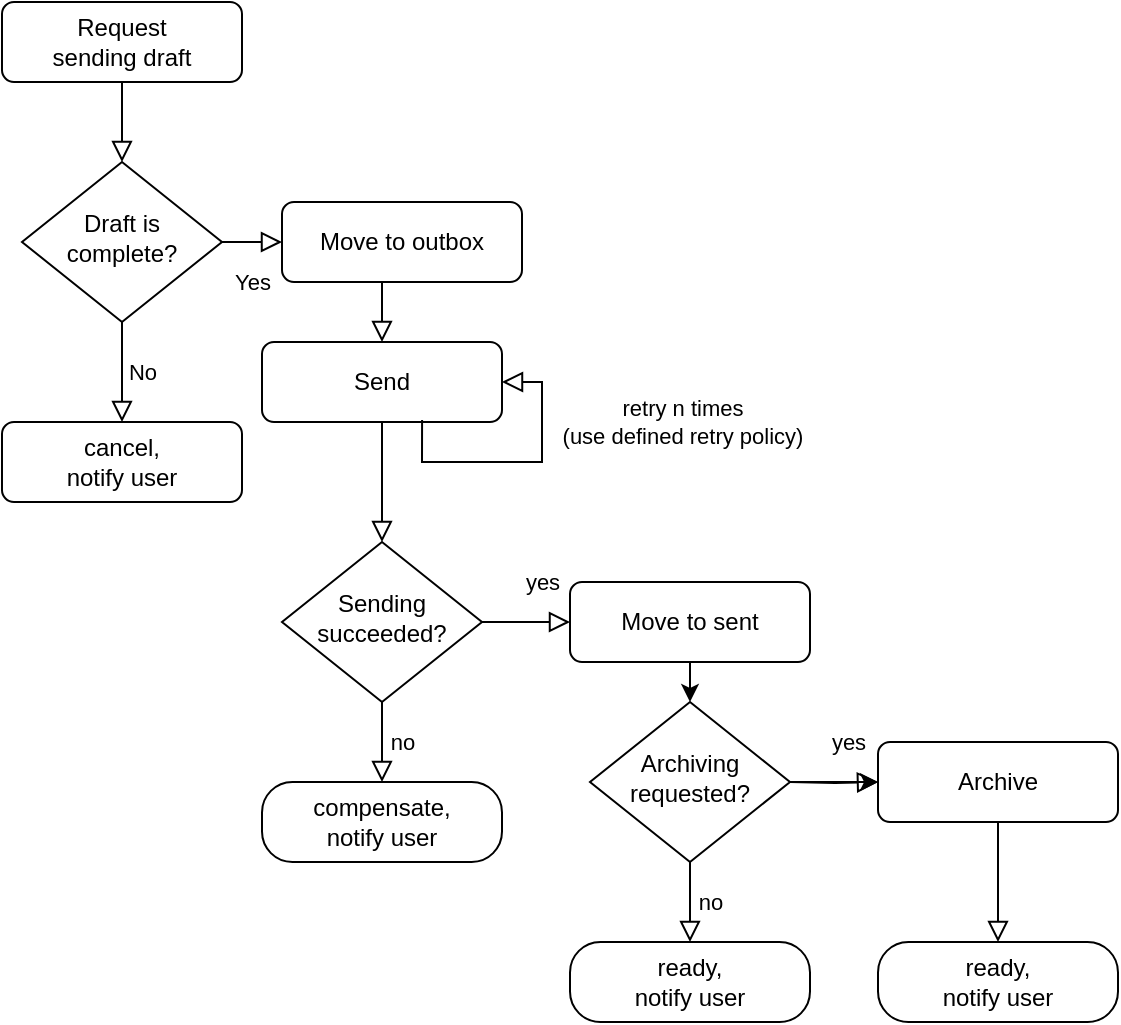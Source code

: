 <mxfile version="15.4.0" type="device"><diagram id="C5RBs43oDa-KdzZeNtuy" name="Page-1"><mxGraphModel dx="946" dy="598" grid="1" gridSize="10" guides="1" tooltips="1" connect="1" arrows="1" fold="1" page="1" pageScale="1" pageWidth="827" pageHeight="1169" math="0" shadow="0"><root><mxCell id="WIyWlLk6GJQsqaUBKTNV-0"/><mxCell id="WIyWlLk6GJQsqaUBKTNV-1" parent="WIyWlLk6GJQsqaUBKTNV-0"/><mxCell id="WIyWlLk6GJQsqaUBKTNV-2" value="" style="rounded=0;html=1;jettySize=auto;orthogonalLoop=1;fontSize=11;endArrow=block;endFill=0;endSize=8;strokeWidth=1;shadow=0;labelBackgroundColor=none;edgeStyle=orthogonalEdgeStyle;" parent="WIyWlLk6GJQsqaUBKTNV-1" source="WIyWlLk6GJQsqaUBKTNV-3" target="WIyWlLk6GJQsqaUBKTNV-6" edge="1"><mxGeometry relative="1" as="geometry"/></mxCell><mxCell id="WIyWlLk6GJQsqaUBKTNV-3" value="Request &lt;br&gt;sending draft" style="rounded=1;whiteSpace=wrap;html=1;fontSize=12;glass=0;strokeWidth=1;shadow=0;" parent="WIyWlLk6GJQsqaUBKTNV-1" vertex="1"><mxGeometry x="70" y="50" width="120" height="40" as="geometry"/></mxCell><mxCell id="WIyWlLk6GJQsqaUBKTNV-4" value="Yes" style="rounded=0;html=1;jettySize=auto;orthogonalLoop=1;fontSize=11;endArrow=block;endFill=0;endSize=8;strokeWidth=1;shadow=0;labelBackgroundColor=none;edgeStyle=orthogonalEdgeStyle;entryX=0;entryY=0.5;entryDx=0;entryDy=0;" parent="WIyWlLk6GJQsqaUBKTNV-1" source="WIyWlLk6GJQsqaUBKTNV-6" target="OQl7FbdZXWMZLSef1zdw-5" edge="1"><mxGeometry y="20" relative="1" as="geometry"><mxPoint as="offset"/></mxGeometry></mxCell><mxCell id="WIyWlLk6GJQsqaUBKTNV-5" value="No" style="edgeStyle=orthogonalEdgeStyle;rounded=0;html=1;jettySize=auto;orthogonalLoop=1;fontSize=11;endArrow=block;endFill=0;endSize=8;strokeWidth=1;shadow=0;labelBackgroundColor=none;" parent="WIyWlLk6GJQsqaUBKTNV-1" source="WIyWlLk6GJQsqaUBKTNV-6" target="WIyWlLk6GJQsqaUBKTNV-7" edge="1"><mxGeometry y="10" relative="1" as="geometry"><mxPoint as="offset"/></mxGeometry></mxCell><mxCell id="WIyWlLk6GJQsqaUBKTNV-6" value="Draft is&lt;br&gt;complete?" style="rhombus;whiteSpace=wrap;html=1;shadow=0;fontFamily=Helvetica;fontSize=12;align=center;strokeWidth=1;spacing=6;spacingTop=-4;" parent="WIyWlLk6GJQsqaUBKTNV-1" vertex="1"><mxGeometry x="80" y="130" width="100" height="80" as="geometry"/></mxCell><mxCell id="WIyWlLk6GJQsqaUBKTNV-7" value="cancel, &lt;br&gt;notify user" style="rounded=1;whiteSpace=wrap;html=1;fontSize=12;glass=0;strokeWidth=1;shadow=0;" parent="WIyWlLk6GJQsqaUBKTNV-1" vertex="1"><mxGeometry x="70" y="260" width="120" height="40" as="geometry"/></mxCell><mxCell id="WIyWlLk6GJQsqaUBKTNV-8" value="yes" style="rounded=0;html=1;jettySize=auto;orthogonalLoop=1;fontSize=11;endArrow=block;endFill=0;endSize=8;strokeWidth=1;shadow=0;labelBackgroundColor=none;edgeStyle=orthogonalEdgeStyle;" parent="WIyWlLk6GJQsqaUBKTNV-1" source="WIyWlLk6GJQsqaUBKTNV-10" target="WIyWlLk6GJQsqaUBKTNV-11" edge="1"><mxGeometry x="0.333" y="20" relative="1" as="geometry"><mxPoint as="offset"/></mxGeometry></mxCell><mxCell id="WIyWlLk6GJQsqaUBKTNV-9" value="no" style="edgeStyle=orthogonalEdgeStyle;rounded=0;html=1;jettySize=auto;orthogonalLoop=1;fontSize=11;endArrow=block;endFill=0;endSize=8;strokeWidth=1;shadow=0;labelBackgroundColor=none;entryX=0.5;entryY=0;entryDx=0;entryDy=0;" parent="WIyWlLk6GJQsqaUBKTNV-1" source="WIyWlLk6GJQsqaUBKTNV-10" target="WIyWlLk6GJQsqaUBKTNV-12" edge="1"><mxGeometry y="10" relative="1" as="geometry"><mxPoint as="offset"/><mxPoint x="260" y="450" as="targetPoint"/></mxGeometry></mxCell><mxCell id="WIyWlLk6GJQsqaUBKTNV-10" value="Sending&lt;br&gt;succeeded?" style="rhombus;whiteSpace=wrap;html=1;shadow=0;fontFamily=Helvetica;fontSize=12;align=center;strokeWidth=1;spacing=6;spacingTop=-4;" parent="WIyWlLk6GJQsqaUBKTNV-1" vertex="1"><mxGeometry x="210" y="320" width="100" height="80" as="geometry"/></mxCell><mxCell id="OQl7FbdZXWMZLSef1zdw-12" style="edgeStyle=orthogonalEdgeStyle;rounded=0;orthogonalLoop=1;jettySize=auto;html=1;exitX=0.5;exitY=1;exitDx=0;exitDy=0;entryX=0.5;entryY=0;entryDx=0;entryDy=0;" edge="1" parent="WIyWlLk6GJQsqaUBKTNV-1" source="WIyWlLk6GJQsqaUBKTNV-11" target="OQl7FbdZXWMZLSef1zdw-10"><mxGeometry relative="1" as="geometry"/></mxCell><mxCell id="WIyWlLk6GJQsqaUBKTNV-11" value="Move to sent" style="rounded=1;whiteSpace=wrap;html=1;fontSize=12;glass=0;strokeWidth=1;shadow=0;" parent="WIyWlLk6GJQsqaUBKTNV-1" vertex="1"><mxGeometry x="354" y="340" width="120" height="40" as="geometry"/></mxCell><mxCell id="WIyWlLk6GJQsqaUBKTNV-12" value="compensate,&lt;br&gt;notify user" style="rounded=1;whiteSpace=wrap;html=1;fontSize=12;glass=0;strokeWidth=1;shadow=0;arcSize=38;" parent="WIyWlLk6GJQsqaUBKTNV-1" vertex="1"><mxGeometry x="200" y="440" width="120" height="40" as="geometry"/></mxCell><mxCell id="OQl7FbdZXWMZLSef1zdw-0" value="Send" style="rounded=1;whiteSpace=wrap;html=1;fontSize=12;glass=0;strokeWidth=1;shadow=0;" vertex="1" parent="WIyWlLk6GJQsqaUBKTNV-1"><mxGeometry x="200" y="220" width="120" height="40" as="geometry"/></mxCell><mxCell id="OQl7FbdZXWMZLSef1zdw-2" value="" style="rounded=0;html=1;jettySize=auto;orthogonalLoop=1;fontSize=11;endArrow=block;endFill=0;endSize=8;strokeWidth=1;shadow=0;labelBackgroundColor=none;edgeStyle=orthogonalEdgeStyle;entryX=0.5;entryY=0;entryDx=0;entryDy=0;exitX=0.5;exitY=1;exitDx=0;exitDy=0;" edge="1" parent="WIyWlLk6GJQsqaUBKTNV-1" source="OQl7FbdZXWMZLSef1zdw-0" target="WIyWlLk6GJQsqaUBKTNV-10"><mxGeometry relative="1" as="geometry"><mxPoint x="270" y="50" as="sourcePoint"/><mxPoint x="270" y="100" as="targetPoint"/></mxGeometry></mxCell><mxCell id="OQl7FbdZXWMZLSef1zdw-3" value="" style="rounded=0;html=1;jettySize=auto;orthogonalLoop=1;fontSize=11;endArrow=block;endFill=0;endSize=8;strokeWidth=1;shadow=0;labelBackgroundColor=none;edgeStyle=orthogonalEdgeStyle;entryX=1;entryY=0.5;entryDx=0;entryDy=0;exitX=0.667;exitY=0.975;exitDx=0;exitDy=0;exitPerimeter=0;" edge="1" parent="WIyWlLk6GJQsqaUBKTNV-1" source="OQl7FbdZXWMZLSef1zdw-0" target="OQl7FbdZXWMZLSef1zdw-0"><mxGeometry relative="1" as="geometry"><mxPoint x="270" y="270" as="sourcePoint"/><mxPoint x="270" y="330" as="targetPoint"/></mxGeometry></mxCell><mxCell id="OQl7FbdZXWMZLSef1zdw-4" value="retry n times&lt;br&gt;(use defined retry policy)" style="edgeLabel;html=1;align=center;verticalAlign=middle;resizable=0;points=[];" vertex="1" connectable="0" parent="OQl7FbdZXWMZLSef1zdw-3"><mxGeometry x="-0.092" y="1" relative="1" as="geometry"><mxPoint x="87" y="-19" as="offset"/></mxGeometry></mxCell><mxCell id="OQl7FbdZXWMZLSef1zdw-5" value="Move to outbox" style="rounded=1;whiteSpace=wrap;html=1;fontSize=12;glass=0;strokeWidth=1;shadow=0;" vertex="1" parent="WIyWlLk6GJQsqaUBKTNV-1"><mxGeometry x="210" y="150" width="120" height="40" as="geometry"/></mxCell><mxCell id="OQl7FbdZXWMZLSef1zdw-7" value="" style="rounded=0;html=1;jettySize=auto;orthogonalLoop=1;fontSize=11;endArrow=block;endFill=0;endSize=8;strokeWidth=1;shadow=0;labelBackgroundColor=none;edgeStyle=orthogonalEdgeStyle;exitX=0.5;exitY=1;exitDx=0;exitDy=0;entryX=0.5;entryY=0;entryDx=0;entryDy=0;" edge="1" parent="WIyWlLk6GJQsqaUBKTNV-1" source="OQl7FbdZXWMZLSef1zdw-5" target="OQl7FbdZXWMZLSef1zdw-0"><mxGeometry relative="1" as="geometry"><mxPoint x="440" y="200" as="sourcePoint"/><mxPoint x="370" y="170" as="targetPoint"/></mxGeometry></mxCell><mxCell id="OQl7FbdZXWMZLSef1zdw-9" value="no" style="edgeStyle=orthogonalEdgeStyle;rounded=0;html=1;jettySize=auto;orthogonalLoop=1;fontSize=11;endArrow=block;endFill=0;endSize=8;strokeWidth=1;shadow=0;labelBackgroundColor=none;entryX=0.5;entryY=0;entryDx=0;entryDy=0;" edge="1" parent="WIyWlLk6GJQsqaUBKTNV-1" source="OQl7FbdZXWMZLSef1zdw-10" target="OQl7FbdZXWMZLSef1zdw-11"><mxGeometry y="10" relative="1" as="geometry"><mxPoint as="offset"/><mxPoint x="414" y="530" as="targetPoint"/></mxGeometry></mxCell><mxCell id="OQl7FbdZXWMZLSef1zdw-15" value="" style="edgeStyle=orthogonalEdgeStyle;rounded=0;orthogonalLoop=1;jettySize=auto;html=1;" edge="1" parent="WIyWlLk6GJQsqaUBKTNV-1" source="OQl7FbdZXWMZLSef1zdw-10" target="OQl7FbdZXWMZLSef1zdw-14"><mxGeometry relative="1" as="geometry"/></mxCell><mxCell id="OQl7FbdZXWMZLSef1zdw-10" value="Archiving&lt;br&gt;requested?" style="rhombus;whiteSpace=wrap;html=1;shadow=0;fontFamily=Helvetica;fontSize=12;align=center;strokeWidth=1;spacing=6;spacingTop=-4;" vertex="1" parent="WIyWlLk6GJQsqaUBKTNV-1"><mxGeometry x="364" y="400" width="100" height="80" as="geometry"/></mxCell><mxCell id="OQl7FbdZXWMZLSef1zdw-11" value="ready,&lt;br&gt;notify user" style="rounded=1;whiteSpace=wrap;html=1;fontSize=12;glass=0;strokeWidth=1;shadow=0;arcSize=38;" vertex="1" parent="WIyWlLk6GJQsqaUBKTNV-1"><mxGeometry x="354" y="520" width="120" height="40" as="geometry"/></mxCell><mxCell id="OQl7FbdZXWMZLSef1zdw-13" value="yes" style="rounded=0;html=1;jettySize=auto;orthogonalLoop=1;fontSize=11;endArrow=block;endFill=0;endSize=8;strokeWidth=1;shadow=0;labelBackgroundColor=none;edgeStyle=orthogonalEdgeStyle;" edge="1" parent="WIyWlLk6GJQsqaUBKTNV-1" target="OQl7FbdZXWMZLSef1zdw-14"><mxGeometry x="0.333" y="20" relative="1" as="geometry"><mxPoint as="offset"/><mxPoint x="464" y="440" as="sourcePoint"/></mxGeometry></mxCell><mxCell id="OQl7FbdZXWMZLSef1zdw-14" value="Archive" style="rounded=1;whiteSpace=wrap;html=1;fontSize=12;glass=0;strokeWidth=1;shadow=0;" vertex="1" parent="WIyWlLk6GJQsqaUBKTNV-1"><mxGeometry x="508" y="420" width="120" height="40" as="geometry"/></mxCell><mxCell id="OQl7FbdZXWMZLSef1zdw-16" value="ready,&lt;br&gt;notify user" style="rounded=1;whiteSpace=wrap;html=1;fontSize=12;glass=0;strokeWidth=1;shadow=0;arcSize=38;" vertex="1" parent="WIyWlLk6GJQsqaUBKTNV-1"><mxGeometry x="508" y="520" width="120" height="40" as="geometry"/></mxCell><mxCell id="OQl7FbdZXWMZLSef1zdw-17" value="" style="rounded=0;html=1;jettySize=auto;orthogonalLoop=1;fontSize=11;endArrow=block;endFill=0;endSize=8;strokeWidth=1;shadow=0;labelBackgroundColor=none;edgeStyle=orthogonalEdgeStyle;entryX=0.5;entryY=0;entryDx=0;entryDy=0;exitX=0.5;exitY=1;exitDx=0;exitDy=0;" edge="1" parent="WIyWlLk6GJQsqaUBKTNV-1" source="OQl7FbdZXWMZLSef1zdw-14" target="OQl7FbdZXWMZLSef1zdw-16"><mxGeometry relative="1" as="geometry"><mxPoint x="270" y="270" as="sourcePoint"/><mxPoint x="270" y="330" as="targetPoint"/></mxGeometry></mxCell></root></mxGraphModel></diagram></mxfile>